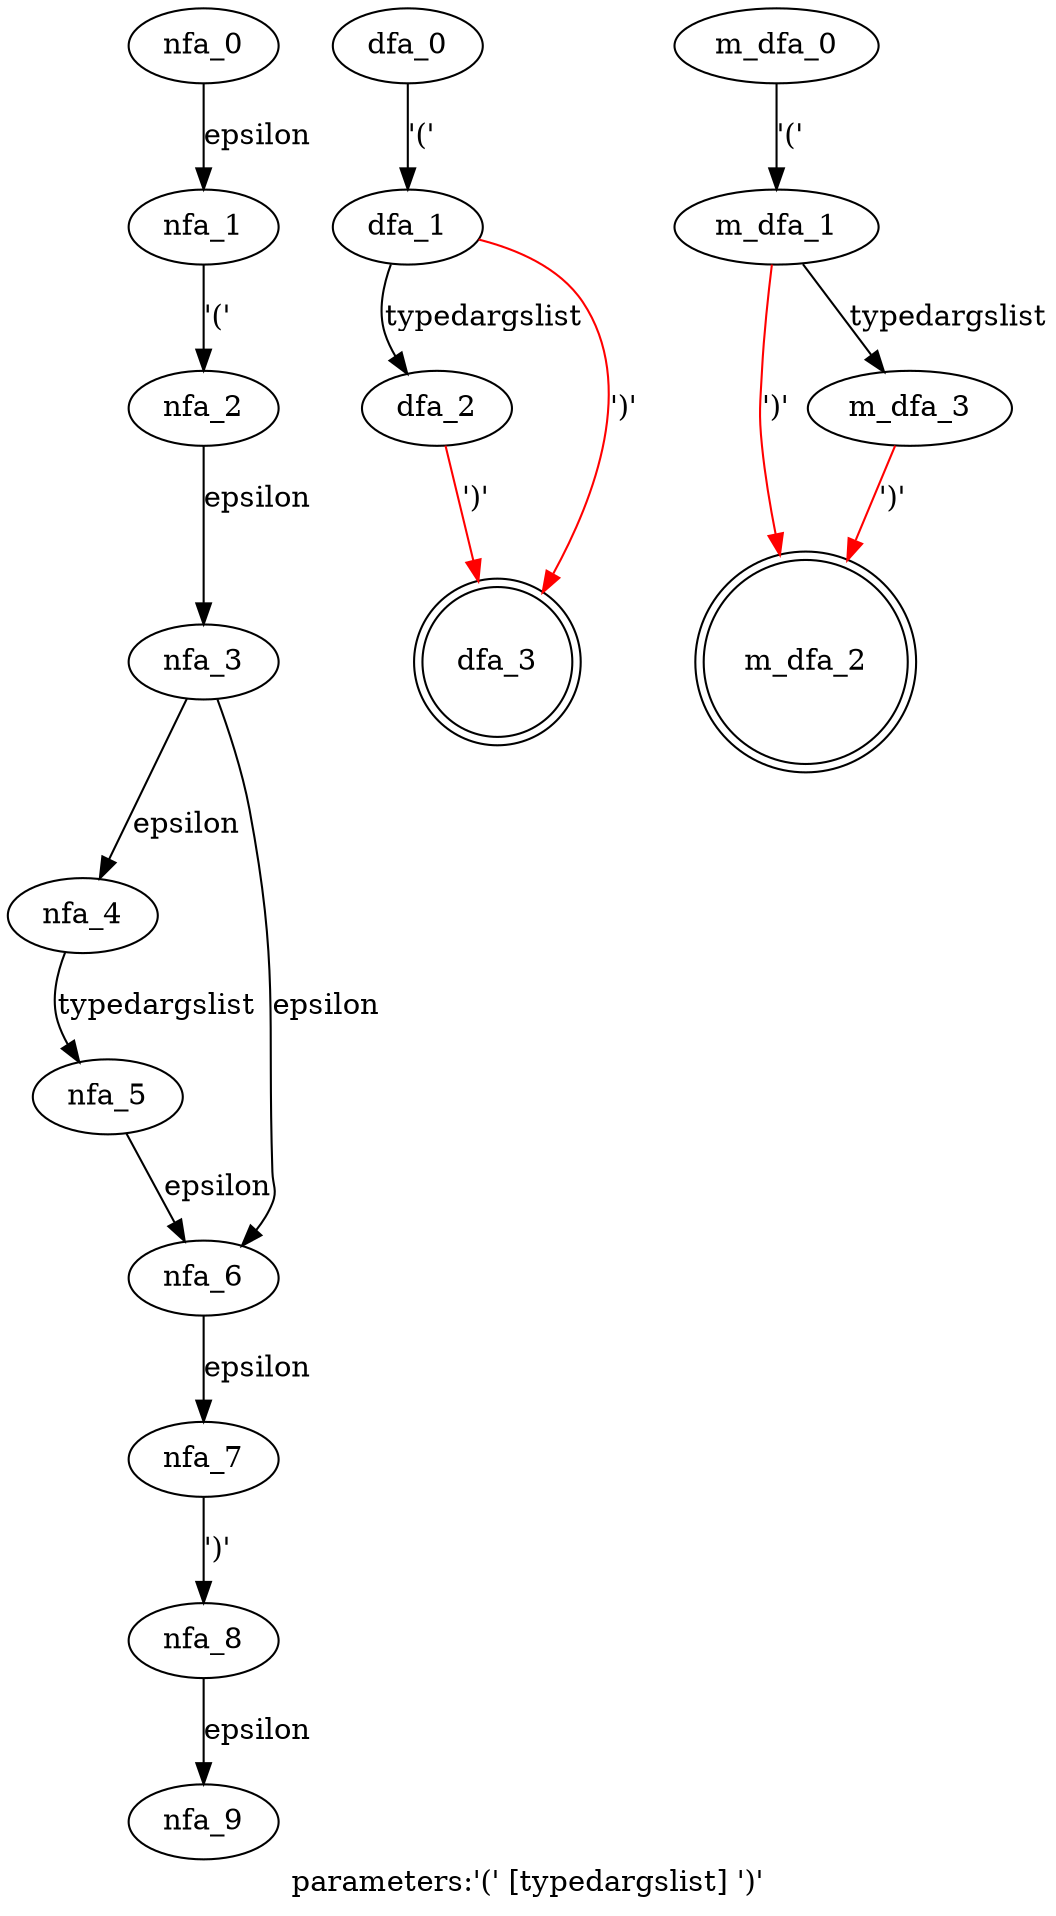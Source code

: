 digraph parameters {
 graph[label="parameters:'(' [typedargslist] ')'"]
 subgraph parameters_nfa {
  nfa_0->nfa_1[label="epsilon"]
  nfa_1->nfa_2[label="'('"]
  nfa_2->nfa_3[label="epsilon"]
  nfa_3->nfa_4[label="epsilon"]
  nfa_4->nfa_5[label="typedargslist"]
  nfa_5->nfa_6[label="epsilon"]
  nfa_6->nfa_7[label="epsilon"]
  nfa_7->nfa_8[label="')'"]
  nfa_8->nfa_9[label="epsilon"]
  nfa_3->nfa_6[label="epsilon"]
  }
 subgraph parameters_dfa {
  dfa_0->dfa_1[label="'('"]
  dfa_1->dfa_2[label="typedargslist"]
  dfa_2->dfa_3[label="')'",color=red]
  dfa_1->dfa_3[label="')'",color=red]
  dfa_3[shape=doublecircle]
  }
 subgraph parameters_m_dfa {
  m_dfa_0->m_dfa_1[label="'('"]
  m_dfa_1->m_dfa_2[label="')'",color=red]
  m_dfa_1->m_dfa_3[label="typedargslist"]
  m_dfa_3->m_dfa_2[label="')'",color=red]
  m_dfa_2[shape=doublecircle]
  }
}
